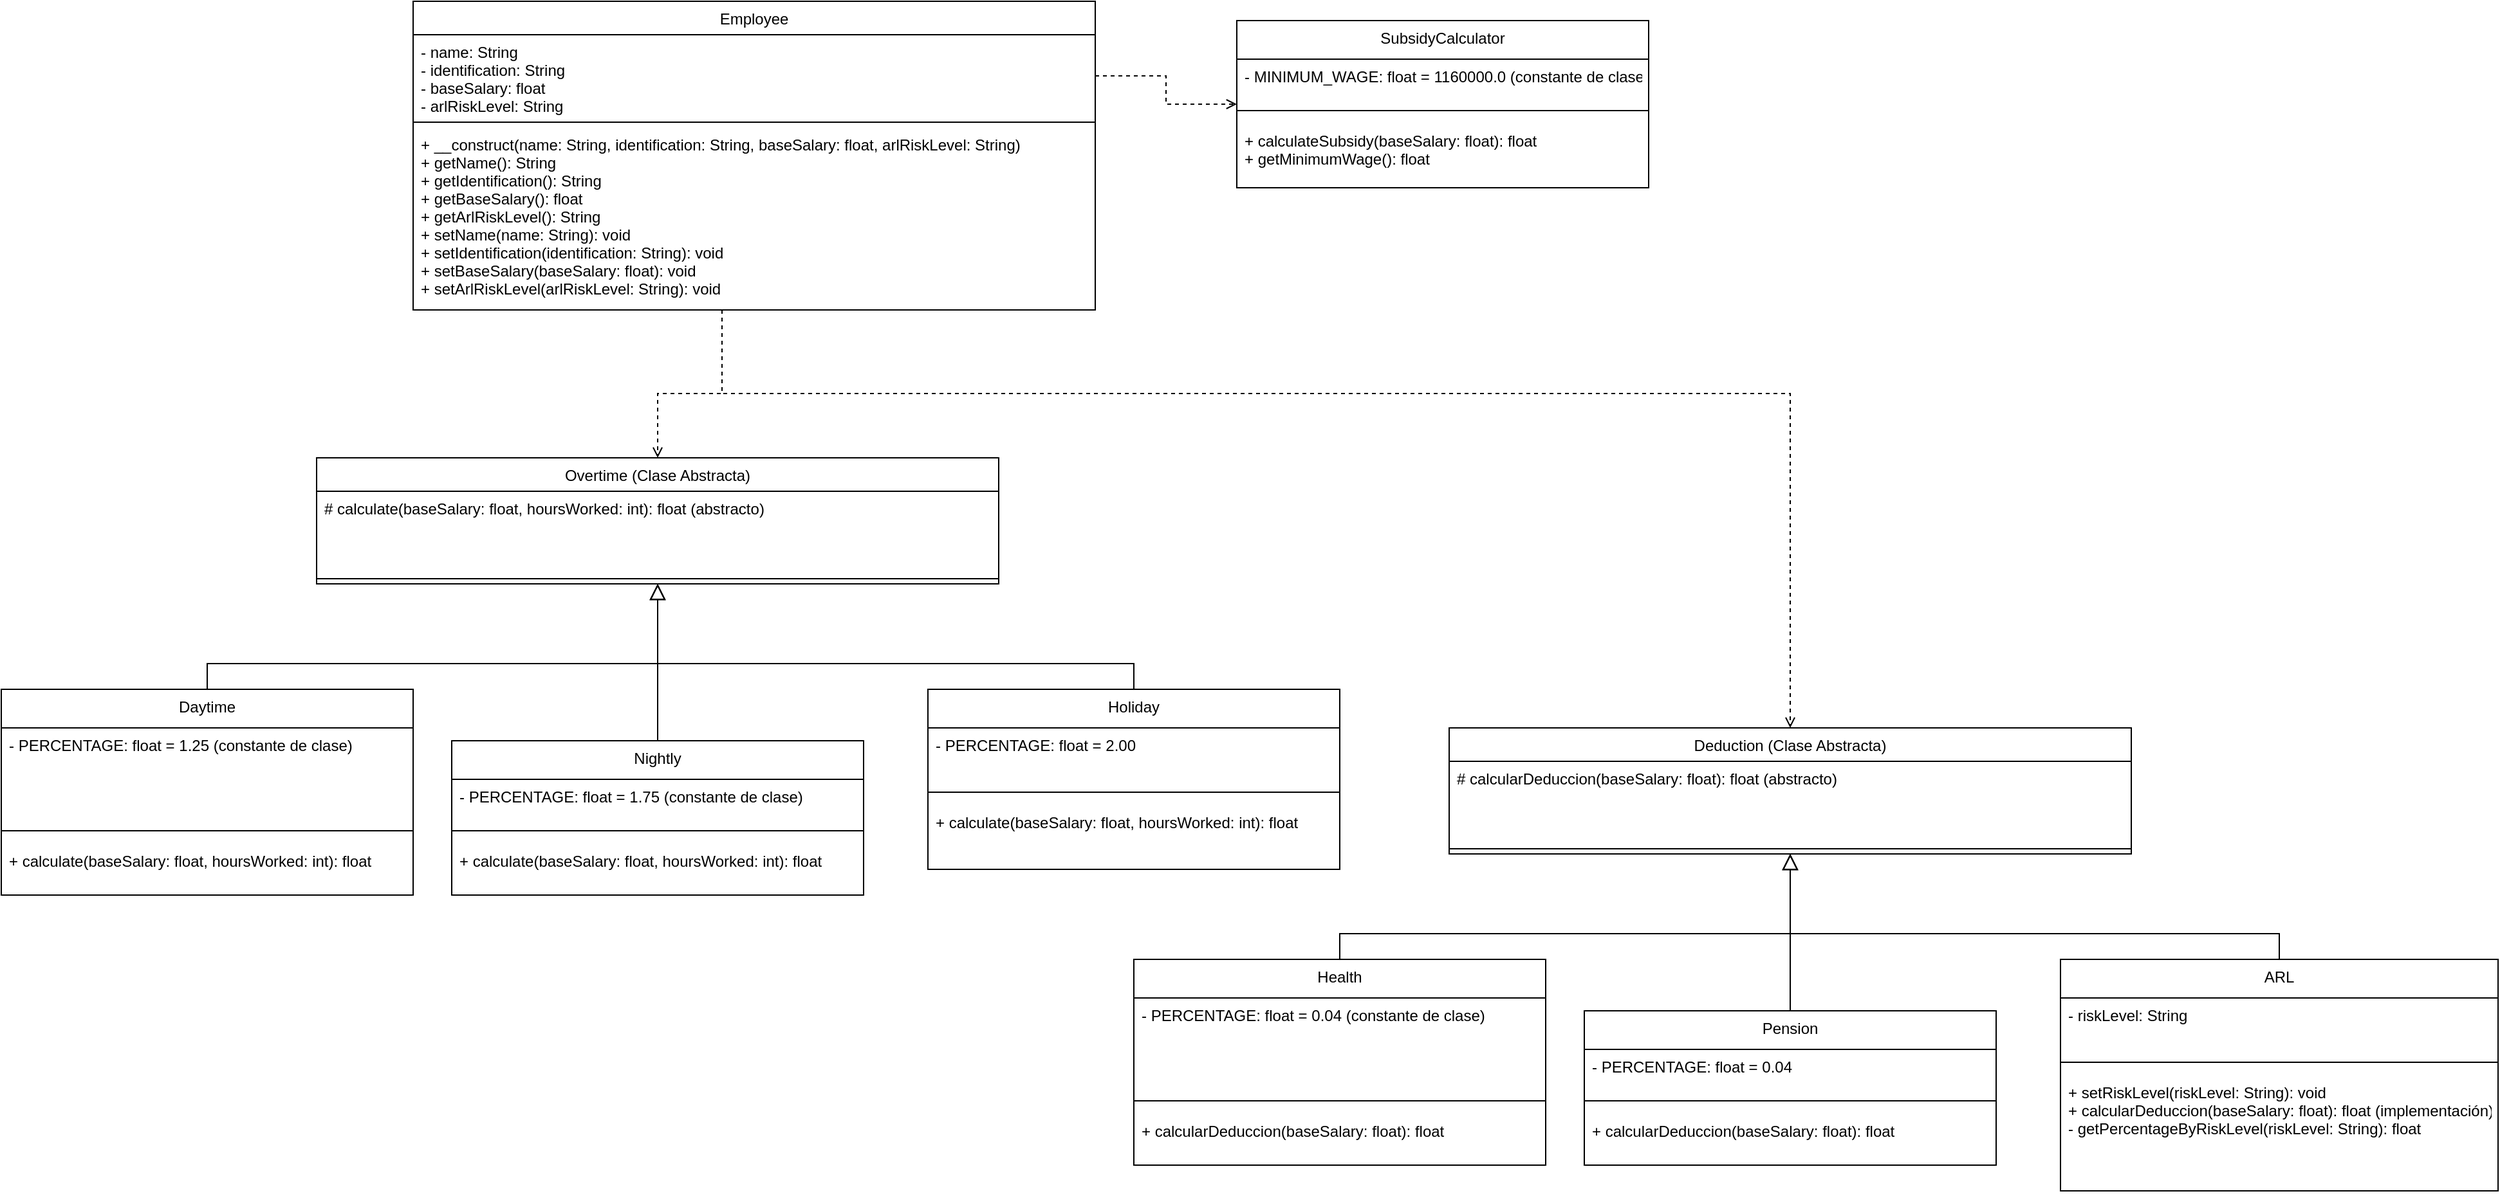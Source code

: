 <mxfile version="26.2.14" pages="4">
  <diagram id="TqUzYOPT0DgTNxy83haz" name="ejercicio1">
    <mxGraphModel dx="3042" dy="728" grid="1" gridSize="10" guides="1" tooltips="1" connect="1" arrows="1" fold="1" page="1" pageScale="1" pageWidth="850" pageHeight="1100" math="0" shadow="0">
      <root>
        <mxCell id="0" />
        <mxCell id="1" parent="0" />
        <mxCell id="mhSQX3G8i_J-J0XwUYul-5" value="Daytime" style="swimlane;fontStyle=0;align=center;verticalAlign=top;childLayout=stackLayout;horizontal=1;startSize=30;horizontalStack=0;resizeParent=1;resizeLast=0;collapsible=1;marginBottom=0;rounded=0;shadow=0;strokeWidth=1;" vertex="1" parent="1">
          <mxGeometry x="-1160" y="550" width="320" height="160" as="geometry">
            <mxRectangle x="130" y="380" width="160" height="26" as="alternateBounds" />
          </mxGeometry>
        </mxCell>
        <mxCell id="mhSQX3G8i_J-J0XwUYul-6" value="- PERCENTAGE: float = 1.25 (constante de clase)" style="text;align=left;verticalAlign=top;spacingLeft=4;spacingRight=4;overflow=hidden;rotatable=0;points=[[0,0.5],[1,0.5]];portConstraint=eastwest;" vertex="1" parent="mhSQX3G8i_J-J0XwUYul-5">
          <mxGeometry y="30" width="320" height="70" as="geometry" />
        </mxCell>
        <mxCell id="mhSQX3G8i_J-J0XwUYul-7" value="" style="line;html=1;strokeWidth=1;align=left;verticalAlign=middle;spacingTop=-1;spacingLeft=3;spacingRight=3;rotatable=0;labelPosition=right;points=[];portConstraint=eastwest;" vertex="1" parent="mhSQX3G8i_J-J0XwUYul-5">
          <mxGeometry y="100" width="320" height="20" as="geometry" />
        </mxCell>
        <mxCell id="mhSQX3G8i_J-J0XwUYul-27" value="+ calculate(baseSalary: float, hoursWorked: int): float" style="text;align=left;verticalAlign=top;spacingLeft=4;spacingRight=4;overflow=hidden;rotatable=0;points=[[0,0.5],[1,0.5]];portConstraint=eastwest;" vertex="1" parent="mhSQX3G8i_J-J0XwUYul-5">
          <mxGeometry y="120" width="320" height="40" as="geometry" />
        </mxCell>
        <mxCell id="mhSQX3G8i_J-J0XwUYul-8" value="" style="endArrow=block;endSize=10;endFill=0;shadow=0;strokeWidth=1;rounded=0;curved=0;edgeStyle=elbowEdgeStyle;elbow=vertical;entryX=0.5;entryY=1;entryDx=0;entryDy=0;exitX=0.5;exitY=0;exitDx=0;exitDy=0;" edge="1" parent="1" source="mhSQX3G8i_J-J0XwUYul-5" target="mhSQX3G8i_J-J0XwUYul-9">
          <mxGeometry width="160" relative="1" as="geometry">
            <mxPoint x="-830" y="373" as="sourcePoint" />
            <mxPoint x="-666.59" y="461.72" as="targetPoint" />
            <Array as="points">
              <mxPoint x="-850" y="530" />
            </Array>
          </mxGeometry>
        </mxCell>
        <mxCell id="IpYTtSWi0OU9tSxacS3b-1" value="Nightly" style="swimlane;fontStyle=0;align=center;verticalAlign=top;childLayout=stackLayout;horizontal=1;startSize=30;horizontalStack=0;resizeParent=1;resizeLast=0;collapsible=1;marginBottom=0;rounded=0;shadow=0;strokeWidth=1;" vertex="1" parent="1">
          <mxGeometry x="-810" y="590" width="320" height="120" as="geometry">
            <mxRectangle x="130" y="380" width="160" height="26" as="alternateBounds" />
          </mxGeometry>
        </mxCell>
        <mxCell id="IpYTtSWi0OU9tSxacS3b-2" value="- PERCENTAGE: float = 1.75 (constante de clase)" style="text;align=left;verticalAlign=top;spacingLeft=4;spacingRight=4;overflow=hidden;rotatable=0;points=[[0,0.5],[1,0.5]];portConstraint=eastwest;" vertex="1" parent="IpYTtSWi0OU9tSxacS3b-1">
          <mxGeometry y="30" width="320" height="30" as="geometry" />
        </mxCell>
        <mxCell id="IpYTtSWi0OU9tSxacS3b-3" value="" style="line;html=1;strokeWidth=1;align=left;verticalAlign=middle;spacingTop=-1;spacingLeft=3;spacingRight=3;rotatable=0;labelPosition=right;points=[];portConstraint=eastwest;" vertex="1" parent="IpYTtSWi0OU9tSxacS3b-1">
          <mxGeometry y="60" width="320" height="20" as="geometry" />
        </mxCell>
        <mxCell id="IpYTtSWi0OU9tSxacS3b-4" value="+ calculate(baseSalary: float, hoursWorked: int): float" style="text;align=left;verticalAlign=top;spacingLeft=4;spacingRight=4;overflow=hidden;rotatable=0;points=[[0,0.5],[1,0.5]];portConstraint=eastwest;" vertex="1" parent="IpYTtSWi0OU9tSxacS3b-1">
          <mxGeometry y="80" width="320" height="40" as="geometry" />
        </mxCell>
        <mxCell id="IpYTtSWi0OU9tSxacS3b-5" value="Holiday" style="swimlane;fontStyle=0;align=center;verticalAlign=top;childLayout=stackLayout;horizontal=1;startSize=30;horizontalStack=0;resizeParent=1;resizeLast=0;collapsible=1;marginBottom=0;rounded=0;shadow=0;strokeWidth=1;" vertex="1" parent="1">
          <mxGeometry x="-440" y="550" width="320" height="140" as="geometry">
            <mxRectangle x="130" y="380" width="160" height="26" as="alternateBounds" />
          </mxGeometry>
        </mxCell>
        <mxCell id="IpYTtSWi0OU9tSxacS3b-6" value="- PERCENTAGE: float = 2.00" style="text;align=left;verticalAlign=top;spacingLeft=4;spacingRight=4;overflow=hidden;rotatable=0;points=[[0,0.5],[1,0.5]];portConstraint=eastwest;" vertex="1" parent="IpYTtSWi0OU9tSxacS3b-5">
          <mxGeometry y="30" width="320" height="40" as="geometry" />
        </mxCell>
        <mxCell id="IpYTtSWi0OU9tSxacS3b-7" value="" style="line;html=1;strokeWidth=1;align=left;verticalAlign=middle;spacingTop=-1;spacingLeft=3;spacingRight=3;rotatable=0;labelPosition=right;points=[];portConstraint=eastwest;" vertex="1" parent="IpYTtSWi0OU9tSxacS3b-5">
          <mxGeometry y="70" width="320" height="20" as="geometry" />
        </mxCell>
        <mxCell id="IpYTtSWi0OU9tSxacS3b-8" value="+ calculate(baseSalary: float, hoursWorked: int): float" style="text;align=left;verticalAlign=top;spacingLeft=4;spacingRight=4;overflow=hidden;rotatable=0;points=[[0,0.5],[1,0.5]];portConstraint=eastwest;" vertex="1" parent="IpYTtSWi0OU9tSxacS3b-5">
          <mxGeometry y="90" width="320" height="50" as="geometry" />
        </mxCell>
        <mxCell id="mhSQX3G8i_J-J0XwUYul-9" value="Overtime (Clase Abstracta)" style="swimlane;fontStyle=0;align=center;verticalAlign=top;childLayout=stackLayout;horizontal=1;startSize=26;horizontalStack=0;resizeParent=1;resizeLast=0;collapsible=1;marginBottom=0;rounded=0;shadow=0;strokeWidth=1;" vertex="1" parent="1">
          <mxGeometry x="-915" y="370" width="530" height="98" as="geometry">
            <mxRectangle x="340" y="380" width="170" height="26" as="alternateBounds" />
          </mxGeometry>
        </mxCell>
        <mxCell id="mhSQX3G8i_J-J0XwUYul-10" value="# calculate(baseSalary: float, hoursWorked: int): float (abstracto)" style="text;align=left;verticalAlign=top;spacingLeft=4;spacingRight=4;overflow=hidden;rotatable=0;points=[[0,0.5],[1,0.5]];portConstraint=eastwest;" vertex="1" parent="mhSQX3G8i_J-J0XwUYul-9">
          <mxGeometry y="26" width="530" height="64" as="geometry" />
        </mxCell>
        <mxCell id="mhSQX3G8i_J-J0XwUYul-11" value="" style="line;html=1;strokeWidth=1;align=left;verticalAlign=middle;spacingTop=-1;spacingLeft=3;spacingRight=3;rotatable=0;labelPosition=right;points=[];portConstraint=eastwest;" vertex="1" parent="mhSQX3G8i_J-J0XwUYul-9">
          <mxGeometry y="90" width="530" height="8" as="geometry" />
        </mxCell>
        <mxCell id="IpYTtSWi0OU9tSxacS3b-16" value="Employee" style="swimlane;fontStyle=0;align=center;verticalAlign=top;childLayout=stackLayout;horizontal=1;startSize=26;horizontalStack=0;resizeParent=1;resizeLast=0;collapsible=1;marginBottom=0;rounded=0;shadow=0;strokeWidth=1;" vertex="1" parent="1">
          <mxGeometry x="-840" y="15" width="530" height="240" as="geometry">
            <mxRectangle x="340" y="380" width="170" height="26" as="alternateBounds" />
          </mxGeometry>
        </mxCell>
        <mxCell id="IpYTtSWi0OU9tSxacS3b-17" value="- name: String&#xa;- identification: String&#xa;- baseSalary: float&#xa;- arlRiskLevel: String" style="text;align=left;verticalAlign=top;spacingLeft=4;spacingRight=4;overflow=hidden;rotatable=0;points=[[0,0.5],[1,0.5]];portConstraint=eastwest;" vertex="1" parent="IpYTtSWi0OU9tSxacS3b-16">
          <mxGeometry y="26" width="530" height="64" as="geometry" />
        </mxCell>
        <mxCell id="IpYTtSWi0OU9tSxacS3b-18" value="" style="line;html=1;strokeWidth=1;align=left;verticalAlign=middle;spacingTop=-1;spacingLeft=3;spacingRight=3;rotatable=0;labelPosition=right;points=[];portConstraint=eastwest;" vertex="1" parent="IpYTtSWi0OU9tSxacS3b-16">
          <mxGeometry y="90" width="530" height="8" as="geometry" />
        </mxCell>
        <mxCell id="IpYTtSWi0OU9tSxacS3b-19" value="+ __construct(name: String, identification: String, baseSalary: float, arlRiskLevel: String)&#xa;+ getName(): String&#xa;+ getIdentification(): String&#xa;+ getBaseSalary(): float&#xa;+ getArlRiskLevel(): String&#xa;+ setName(name: String): void&#xa;+ setIdentification(identification: String): void&#xa;+ setBaseSalary(baseSalary: float): void&#xa;+ setArlRiskLevel(arlRiskLevel: String): void" style="text;align=left;verticalAlign=top;spacingLeft=4;spacingRight=4;overflow=hidden;rotatable=0;points=[[0,0.5],[1,0.5]];portConstraint=eastwest;" vertex="1" parent="IpYTtSWi0OU9tSxacS3b-16">
          <mxGeometry y="98" width="530" height="142" as="geometry" />
        </mxCell>
        <mxCell id="IpYTtSWi0OU9tSxacS3b-20" value="SubsidyCalculator" style="swimlane;fontStyle=0;align=center;verticalAlign=top;childLayout=stackLayout;horizontal=1;startSize=30;horizontalStack=0;resizeParent=1;resizeLast=0;collapsible=1;marginBottom=0;rounded=0;shadow=0;strokeWidth=1;" vertex="1" parent="1">
          <mxGeometry x="-200" y="30" width="320" height="130" as="geometry">
            <mxRectangle x="130" y="380" width="160" height="26" as="alternateBounds" />
          </mxGeometry>
        </mxCell>
        <mxCell id="IpYTtSWi0OU9tSxacS3b-21" value="- MINIMUM_WAGE: float = 1160000.0 (constante de clase)" style="text;align=left;verticalAlign=top;spacingLeft=4;spacingRight=4;overflow=hidden;rotatable=0;points=[[0,0.5],[1,0.5]];portConstraint=eastwest;" vertex="1" parent="IpYTtSWi0OU9tSxacS3b-20">
          <mxGeometry y="30" width="320" height="30" as="geometry" />
        </mxCell>
        <mxCell id="IpYTtSWi0OU9tSxacS3b-22" value="" style="line;html=1;strokeWidth=1;align=left;verticalAlign=middle;spacingTop=-1;spacingLeft=3;spacingRight=3;rotatable=0;labelPosition=right;points=[];portConstraint=eastwest;" vertex="1" parent="IpYTtSWi0OU9tSxacS3b-20">
          <mxGeometry y="60" width="320" height="20" as="geometry" />
        </mxCell>
        <mxCell id="IpYTtSWi0OU9tSxacS3b-23" value="+ calculateSubsidy(baseSalary: float): float&#xa;+ getMinimumWage(): float" style="text;align=left;verticalAlign=top;spacingLeft=4;spacingRight=4;overflow=hidden;rotatable=0;points=[[0,0.5],[1,0.5]];portConstraint=eastwest;" vertex="1" parent="IpYTtSWi0OU9tSxacS3b-20">
          <mxGeometry y="80" width="320" height="50" as="geometry" />
        </mxCell>
        <mxCell id="IpYTtSWi0OU9tSxacS3b-24" style="edgeStyle=orthogonalEdgeStyle;rounded=0;orthogonalLoop=1;jettySize=auto;html=1;entryX=0;entryY=0.5;entryDx=0;entryDy=0;dashed=1;endArrow=open;endFill=0;" edge="1" parent="1" source="IpYTtSWi0OU9tSxacS3b-17" target="IpYTtSWi0OU9tSxacS3b-20">
          <mxGeometry relative="1" as="geometry" />
        </mxCell>
        <mxCell id="IpYTtSWi0OU9tSxacS3b-26" value="" style="endArrow=block;endSize=10;endFill=0;shadow=0;strokeWidth=1;rounded=0;curved=0;edgeStyle=elbowEdgeStyle;elbow=vertical;entryX=0.5;entryY=1;entryDx=0;entryDy=0;exitX=0.5;exitY=0;exitDx=0;exitDy=0;" edge="1" parent="1" source="IpYTtSWi0OU9tSxacS3b-1" target="mhSQX3G8i_J-J0XwUYul-9">
          <mxGeometry width="160" relative="1" as="geometry">
            <mxPoint x="-990" y="560" as="sourcePoint" />
            <mxPoint x="-655" y="348" as="targetPoint" />
            <Array as="points">
              <mxPoint x="-660" y="530" />
            </Array>
          </mxGeometry>
        </mxCell>
        <mxCell id="IpYTtSWi0OU9tSxacS3b-27" value="" style="endArrow=block;endSize=10;endFill=0;shadow=0;strokeWidth=1;rounded=0;curved=0;edgeStyle=elbowEdgeStyle;elbow=vertical;entryX=0.5;entryY=1;entryDx=0;entryDy=0;exitX=0.5;exitY=0;exitDx=0;exitDy=0;" edge="1" parent="1" source="IpYTtSWi0OU9tSxacS3b-5" target="mhSQX3G8i_J-J0XwUYul-9">
          <mxGeometry width="160" relative="1" as="geometry">
            <mxPoint x="-980" y="570" as="sourcePoint" />
            <mxPoint x="-645" y="358" as="targetPoint" />
            <Array as="points">
              <mxPoint x="-660" y="530" />
            </Array>
          </mxGeometry>
        </mxCell>
        <mxCell id="IpYTtSWi0OU9tSxacS3b-28" style="edgeStyle=orthogonalEdgeStyle;rounded=0;orthogonalLoop=1;jettySize=auto;html=1;entryX=0.5;entryY=0;entryDx=0;entryDy=0;dashed=1;endArrow=open;endFill=0;" edge="1" parent="1" source="IpYTtSWi0OU9tSxacS3b-19" target="mhSQX3G8i_J-J0XwUYul-9">
          <mxGeometry relative="1" as="geometry">
            <Array as="points">
              <mxPoint x="-600" y="320" />
              <mxPoint x="-650" y="320" />
            </Array>
          </mxGeometry>
        </mxCell>
        <mxCell id="IpYTtSWi0OU9tSxacS3b-29" value="Health" style="swimlane;fontStyle=0;align=center;verticalAlign=top;childLayout=stackLayout;horizontal=1;startSize=30;horizontalStack=0;resizeParent=1;resizeLast=0;collapsible=1;marginBottom=0;rounded=0;shadow=0;strokeWidth=1;" vertex="1" parent="1">
          <mxGeometry x="-280" y="760" width="320" height="160" as="geometry">
            <mxRectangle x="130" y="380" width="160" height="26" as="alternateBounds" />
          </mxGeometry>
        </mxCell>
        <mxCell id="IpYTtSWi0OU9tSxacS3b-30" value="- PERCENTAGE: float = 0.04 (constante de clase)" style="text;align=left;verticalAlign=top;spacingLeft=4;spacingRight=4;overflow=hidden;rotatable=0;points=[[0,0.5],[1,0.5]];portConstraint=eastwest;" vertex="1" parent="IpYTtSWi0OU9tSxacS3b-29">
          <mxGeometry y="30" width="320" height="70" as="geometry" />
        </mxCell>
        <mxCell id="IpYTtSWi0OU9tSxacS3b-31" value="" style="line;html=1;strokeWidth=1;align=left;verticalAlign=middle;spacingTop=-1;spacingLeft=3;spacingRight=3;rotatable=0;labelPosition=right;points=[];portConstraint=eastwest;" vertex="1" parent="IpYTtSWi0OU9tSxacS3b-29">
          <mxGeometry y="100" width="320" height="20" as="geometry" />
        </mxCell>
        <mxCell id="IpYTtSWi0OU9tSxacS3b-32" value="+ calcularDeduccion(baseSalary: float): float" style="text;align=left;verticalAlign=top;spacingLeft=4;spacingRight=4;overflow=hidden;rotatable=0;points=[[0,0.5],[1,0.5]];portConstraint=eastwest;" vertex="1" parent="IpYTtSWi0OU9tSxacS3b-29">
          <mxGeometry y="120" width="320" height="40" as="geometry" />
        </mxCell>
        <mxCell id="IpYTtSWi0OU9tSxacS3b-33" value="" style="endArrow=block;endSize=10;endFill=0;shadow=0;strokeWidth=1;rounded=0;curved=0;edgeStyle=elbowEdgeStyle;elbow=vertical;entryX=0.5;entryY=1;entryDx=0;entryDy=0;exitX=0.5;exitY=0;exitDx=0;exitDy=0;" edge="1" parent="1" source="IpYTtSWi0OU9tSxacS3b-29" target="IpYTtSWi0OU9tSxacS3b-42">
          <mxGeometry width="160" relative="1" as="geometry">
            <mxPoint x="50" y="583" as="sourcePoint" />
            <mxPoint x="213.41" y="671.72" as="targetPoint" />
            <Array as="points">
              <mxPoint x="30" y="740" />
            </Array>
          </mxGeometry>
        </mxCell>
        <mxCell id="IpYTtSWi0OU9tSxacS3b-34" value="Pension" style="swimlane;fontStyle=0;align=center;verticalAlign=top;childLayout=stackLayout;horizontal=1;startSize=30;horizontalStack=0;resizeParent=1;resizeLast=0;collapsible=1;marginBottom=0;rounded=0;shadow=0;strokeWidth=1;" vertex="1" parent="1">
          <mxGeometry x="70" y="800" width="320" height="120" as="geometry">
            <mxRectangle x="130" y="380" width="160" height="26" as="alternateBounds" />
          </mxGeometry>
        </mxCell>
        <mxCell id="IpYTtSWi0OU9tSxacS3b-35" value="- PERCENTAGE: float = 0.04" style="text;align=left;verticalAlign=top;spacingLeft=4;spacingRight=4;overflow=hidden;rotatable=0;points=[[0,0.5],[1,0.5]];portConstraint=eastwest;" vertex="1" parent="IpYTtSWi0OU9tSxacS3b-34">
          <mxGeometry y="30" width="320" height="30" as="geometry" />
        </mxCell>
        <mxCell id="IpYTtSWi0OU9tSxacS3b-36" value="" style="line;html=1;strokeWidth=1;align=left;verticalAlign=middle;spacingTop=-1;spacingLeft=3;spacingRight=3;rotatable=0;labelPosition=right;points=[];portConstraint=eastwest;" vertex="1" parent="IpYTtSWi0OU9tSxacS3b-34">
          <mxGeometry y="60" width="320" height="20" as="geometry" />
        </mxCell>
        <mxCell id="IpYTtSWi0OU9tSxacS3b-37" value="+ calcularDeduccion(baseSalary: float): float" style="text;align=left;verticalAlign=top;spacingLeft=4;spacingRight=4;overflow=hidden;rotatable=0;points=[[0,0.5],[1,0.5]];portConstraint=eastwest;" vertex="1" parent="IpYTtSWi0OU9tSxacS3b-34">
          <mxGeometry y="80" width="320" height="40" as="geometry" />
        </mxCell>
        <mxCell id="IpYTtSWi0OU9tSxacS3b-38" value="ARL" style="swimlane;fontStyle=0;align=center;verticalAlign=top;childLayout=stackLayout;horizontal=1;startSize=30;horizontalStack=0;resizeParent=1;resizeLast=0;collapsible=1;marginBottom=0;rounded=0;shadow=0;strokeWidth=1;" vertex="1" parent="1">
          <mxGeometry x="440" y="760" width="340" height="180" as="geometry">
            <mxRectangle x="130" y="380" width="160" height="26" as="alternateBounds" />
          </mxGeometry>
        </mxCell>
        <mxCell id="IpYTtSWi0OU9tSxacS3b-39" value="- riskLevel: String" style="text;align=left;verticalAlign=top;spacingLeft=4;spacingRight=4;overflow=hidden;rotatable=0;points=[[0,0.5],[1,0.5]];portConstraint=eastwest;" vertex="1" parent="IpYTtSWi0OU9tSxacS3b-38">
          <mxGeometry y="30" width="340" height="40" as="geometry" />
        </mxCell>
        <mxCell id="IpYTtSWi0OU9tSxacS3b-40" value="" style="line;html=1;strokeWidth=1;align=left;verticalAlign=middle;spacingTop=-1;spacingLeft=3;spacingRight=3;rotatable=0;labelPosition=right;points=[];portConstraint=eastwest;" vertex="1" parent="IpYTtSWi0OU9tSxacS3b-38">
          <mxGeometry y="70" width="340" height="20" as="geometry" />
        </mxCell>
        <mxCell id="IpYTtSWi0OU9tSxacS3b-41" value="+ setRiskLevel(riskLevel: String): void&#xa;+ calcularDeduccion(baseSalary: float): float (implementación)&#xa;- getPercentageByRiskLevel(riskLevel: String): float" style="text;align=left;verticalAlign=top;spacingLeft=4;spacingRight=4;overflow=hidden;rotatable=0;points=[[0,0.5],[1,0.5]];portConstraint=eastwest;" vertex="1" parent="IpYTtSWi0OU9tSxacS3b-38">
          <mxGeometry y="90" width="340" height="90" as="geometry" />
        </mxCell>
        <mxCell id="IpYTtSWi0OU9tSxacS3b-42" value="Deduction (Clase Abstracta)" style="swimlane;fontStyle=0;align=center;verticalAlign=top;childLayout=stackLayout;horizontal=1;startSize=26;horizontalStack=0;resizeParent=1;resizeLast=0;collapsible=1;marginBottom=0;rounded=0;shadow=0;strokeWidth=1;" vertex="1" parent="1">
          <mxGeometry x="-35" y="580" width="530" height="98" as="geometry">
            <mxRectangle x="340" y="380" width="170" height="26" as="alternateBounds" />
          </mxGeometry>
        </mxCell>
        <mxCell id="IpYTtSWi0OU9tSxacS3b-43" value="# calcularDeduccion(baseSalary: float): float (abstracto)" style="text;align=left;verticalAlign=top;spacingLeft=4;spacingRight=4;overflow=hidden;rotatable=0;points=[[0,0.5],[1,0.5]];portConstraint=eastwest;" vertex="1" parent="IpYTtSWi0OU9tSxacS3b-42">
          <mxGeometry y="26" width="530" height="64" as="geometry" />
        </mxCell>
        <mxCell id="IpYTtSWi0OU9tSxacS3b-44" value="" style="line;html=1;strokeWidth=1;align=left;verticalAlign=middle;spacingTop=-1;spacingLeft=3;spacingRight=3;rotatable=0;labelPosition=right;points=[];portConstraint=eastwest;" vertex="1" parent="IpYTtSWi0OU9tSxacS3b-42">
          <mxGeometry y="90" width="530" height="8" as="geometry" />
        </mxCell>
        <mxCell id="IpYTtSWi0OU9tSxacS3b-45" value="" style="endArrow=block;endSize=10;endFill=0;shadow=0;strokeWidth=1;rounded=0;curved=0;edgeStyle=elbowEdgeStyle;elbow=vertical;entryX=0.5;entryY=1;entryDx=0;entryDy=0;exitX=0.5;exitY=0;exitDx=0;exitDy=0;" edge="1" parent="1" source="IpYTtSWi0OU9tSxacS3b-34" target="IpYTtSWi0OU9tSxacS3b-42">
          <mxGeometry width="160" relative="1" as="geometry">
            <mxPoint x="-110" y="770" as="sourcePoint" />
            <mxPoint x="225" y="558" as="targetPoint" />
            <Array as="points">
              <mxPoint x="220" y="740" />
            </Array>
          </mxGeometry>
        </mxCell>
        <mxCell id="IpYTtSWi0OU9tSxacS3b-46" value="" style="endArrow=block;endSize=10;endFill=0;shadow=0;strokeWidth=1;rounded=0;curved=0;edgeStyle=elbowEdgeStyle;elbow=vertical;entryX=0.5;entryY=1;entryDx=0;entryDy=0;exitX=0.5;exitY=0;exitDx=0;exitDy=0;" edge="1" parent="1" source="IpYTtSWi0OU9tSxacS3b-38" target="IpYTtSWi0OU9tSxacS3b-42">
          <mxGeometry width="160" relative="1" as="geometry">
            <mxPoint x="-100" y="780" as="sourcePoint" />
            <mxPoint x="235" y="568" as="targetPoint" />
            <Array as="points">
              <mxPoint x="220" y="740" />
            </Array>
          </mxGeometry>
        </mxCell>
        <mxCell id="IpYTtSWi0OU9tSxacS3b-47" style="edgeStyle=orthogonalEdgeStyle;rounded=0;orthogonalLoop=1;jettySize=auto;html=1;entryX=0.5;entryY=0;entryDx=0;entryDy=0;dashed=1;endArrow=open;endFill=0;" edge="1" parent="1" source="IpYTtSWi0OU9tSxacS3b-19" target="IpYTtSWi0OU9tSxacS3b-42">
          <mxGeometry relative="1" as="geometry">
            <Array as="points">
              <mxPoint x="-600" y="320" />
              <mxPoint x="230" y="320" />
            </Array>
          </mxGeometry>
        </mxCell>
      </root>
    </mxGraphModel>
  </diagram>
  <diagram id="C5RBs43oDa-KdzZeNtuy" name="ejercicio2">
    <mxGraphModel dx="1990" dy="1800" grid="1" gridSize="10" guides="1" tooltips="1" connect="1" arrows="1" fold="1" page="1" pageScale="1" pageWidth="827" pageHeight="1169" math="0" shadow="0">
      <root>
        <mxCell id="WIyWlLk6GJQsqaUBKTNV-0" />
        <mxCell id="WIyWlLk6GJQsqaUBKTNV-1" parent="WIyWlLk6GJQsqaUBKTNV-0" />
        <mxCell id="zkfFHV4jXpPFQw0GAbJ--0" value="User" style="swimlane;fontStyle=2;align=center;verticalAlign=top;childLayout=stackLayout;horizontal=1;startSize=26;horizontalStack=0;resizeParent=1;resizeLast=0;collapsible=1;marginBottom=0;rounded=0;shadow=0;strokeWidth=1;" parent="WIyWlLk6GJQsqaUBKTNV-1" vertex="1">
          <mxGeometry x="-100" y="-214" width="530" height="350" as="geometry">
            <mxRectangle x="230" y="140" width="160" height="26" as="alternateBounds" />
          </mxGeometry>
        </mxCell>
        <mxCell id="zkfFHV4jXpPFQw0GAbJ--3" value="- ID: string&#xa;- First name: string&#xa;- Last name: string&#xa;- Weight: float&#xa;- Height: float" style="text;align=left;verticalAlign=top;spacingLeft=4;spacingRight=4;overflow=hidden;rotatable=0;points=[[0,0.5],[1,0.5]];portConstraint=eastwest;rounded=0;shadow=0;html=0;" parent="zkfFHV4jXpPFQw0GAbJ--0" vertex="1">
          <mxGeometry y="26" width="530" height="136" as="geometry" />
        </mxCell>
        <mxCell id="zkfFHV4jXpPFQw0GAbJ--4" value="" style="line;html=1;strokeWidth=1;align=left;verticalAlign=middle;spacingTop=-1;spacingLeft=3;spacingRight=3;rotatable=0;labelPosition=right;points=[];portConstraint=eastwest;" parent="zkfFHV4jXpPFQw0GAbJ--0" vertex="1">
          <mxGeometry y="162" width="530" height="8" as="geometry" />
        </mxCell>
        <mxCell id="zkfFHV4jXpPFQw0GAbJ--5" value="+ __construct(id: string, firstName: string, lastName: string, weight: float, height: float)&#xa;+ selectPlan(plan: Plan): void&#xa;+ showServices(): array&#xa;+ calculateTotalCost(): float&#xa;+ getID(): string&#xa;+ getFirstName(): string&#xa;+ getLastName(): string&#xa;+ getWeight(): float&#xa;+ getHeight(): float" style="text;align=left;verticalAlign=top;spacingLeft=4;spacingRight=4;overflow=hidden;rotatable=0;points=[[0,0.5],[1,0.5]];portConstraint=eastwest;" parent="zkfFHV4jXpPFQw0GAbJ--0" vertex="1">
          <mxGeometry y="170" width="530" height="170" as="geometry" />
        </mxCell>
        <mxCell id="zkfFHV4jXpPFQw0GAbJ--6" value="Medium" style="swimlane;fontStyle=0;align=center;verticalAlign=top;childLayout=stackLayout;horizontal=1;startSize=30;horizontalStack=0;resizeParent=1;resizeLast=0;collapsible=1;marginBottom=0;rounded=0;shadow=0;strokeWidth=1;" parent="WIyWlLk6GJQsqaUBKTNV-1" vertex="1">
          <mxGeometry x="650" y="150" width="160" height="110" as="geometry">
            <mxRectangle x="130" y="380" width="160" height="26" as="alternateBounds" />
          </mxGeometry>
        </mxCell>
        <mxCell id="zkfFHV4jXpPFQw0GAbJ--7" value="+ __construct(price: float)&#xa;+ getServices(): array&#xa;+ calculateCost(): float" style="text;align=left;verticalAlign=top;spacingLeft=4;spacingRight=4;overflow=hidden;rotatable=0;points=[[0,0.5],[1,0.5]];portConstraint=eastwest;" parent="zkfFHV4jXpPFQw0GAbJ--6" vertex="1">
          <mxGeometry y="30" width="160" height="70" as="geometry" />
        </mxCell>
        <mxCell id="zkfFHV4jXpPFQw0GAbJ--9" value="" style="line;html=1;strokeWidth=1;align=left;verticalAlign=middle;spacingTop=-1;spacingLeft=3;spacingRight=3;rotatable=0;labelPosition=right;points=[];portConstraint=eastwest;" parent="zkfFHV4jXpPFQw0GAbJ--6" vertex="1">
          <mxGeometry y="100" width="160" height="8" as="geometry" />
        </mxCell>
        <mxCell id="zkfFHV4jXpPFQw0GAbJ--12" value="" style="endArrow=block;endSize=10;endFill=0;shadow=0;strokeWidth=1;rounded=0;curved=0;edgeStyle=elbowEdgeStyle;elbow=vertical;entryX=0.5;entryY=1;entryDx=0;entryDy=0;" parent="WIyWlLk6GJQsqaUBKTNV-1" source="zkfFHV4jXpPFQw0GAbJ--6" target="zkfFHV4jXpPFQw0GAbJ--17" edge="1">
          <mxGeometry width="160" relative="1" as="geometry">
            <mxPoint x="200" y="203" as="sourcePoint" />
            <mxPoint x="630" y="130" as="targetPoint" />
            <Array as="points">
              <mxPoint x="740" y="120" />
            </Array>
          </mxGeometry>
        </mxCell>
        <mxCell id="zkfFHV4jXpPFQw0GAbJ--13" value="Basic" style="swimlane;fontStyle=0;align=center;verticalAlign=top;childLayout=stackLayout;horizontal=1;startSize=26;horizontalStack=0;resizeParent=1;resizeLast=0;collapsible=1;marginBottom=0;rounded=0;shadow=0;strokeWidth=1;" parent="WIyWlLk6GJQsqaUBKTNV-1" vertex="1">
          <mxGeometry x="450" y="150" width="160" height="98" as="geometry">
            <mxRectangle x="340" y="380" width="170" height="26" as="alternateBounds" />
          </mxGeometry>
        </mxCell>
        <mxCell id="zkfFHV4jXpPFQw0GAbJ--14" value="+ __construct(price: float)&#xa;+ getServices(): array&#xa;+ calculateCost(): float" style="text;align=left;verticalAlign=top;spacingLeft=4;spacingRight=4;overflow=hidden;rotatable=0;points=[[0,0.5],[1,0.5]];portConstraint=eastwest;" parent="zkfFHV4jXpPFQw0GAbJ--13" vertex="1">
          <mxGeometry y="26" width="160" height="64" as="geometry" />
        </mxCell>
        <mxCell id="zkfFHV4jXpPFQw0GAbJ--15" value="" style="line;html=1;strokeWidth=1;align=left;verticalAlign=middle;spacingTop=-1;spacingLeft=3;spacingRight=3;rotatable=0;labelPosition=right;points=[];portConstraint=eastwest;" parent="zkfFHV4jXpPFQw0GAbJ--13" vertex="1">
          <mxGeometry y="90" width="160" height="8" as="geometry" />
        </mxCell>
        <mxCell id="zkfFHV4jXpPFQw0GAbJ--16" value="" style="endArrow=block;endSize=10;endFill=0;shadow=0;strokeWidth=1;rounded=0;curved=0;edgeStyle=elbowEdgeStyle;elbow=vertical;entryX=0.5;entryY=1;entryDx=0;entryDy=0;exitX=0.5;exitY=0;exitDx=0;exitDy=0;" parent="WIyWlLk6GJQsqaUBKTNV-1" source="zkfFHV4jXpPFQw0GAbJ--13" target="zkfFHV4jXpPFQw0GAbJ--17" edge="1">
          <mxGeometry width="160" relative="1" as="geometry">
            <mxPoint x="210" y="373" as="sourcePoint" />
            <mxPoint x="690" y="190" as="targetPoint" />
            <Array as="points">
              <mxPoint x="600" y="120" />
              <mxPoint x="520" y="280" />
              <mxPoint x="640" y="280" />
              <mxPoint x="560" y="280" />
            </Array>
          </mxGeometry>
        </mxCell>
        <mxCell id="zkfFHV4jXpPFQw0GAbJ--17" value="Plan (clase abstracta)" style="swimlane;fontStyle=0;align=center;verticalAlign=top;childLayout=stackLayout;horizontal=1;startSize=26;horizontalStack=0;resizeParent=1;resizeLast=0;collapsible=1;marginBottom=0;rounded=0;shadow=0;strokeWidth=1;" parent="WIyWlLk6GJQsqaUBKTNV-1" vertex="1">
          <mxGeometry x="580" y="-170" width="250" height="216" as="geometry">
            <mxRectangle x="550" y="140" width="160" height="26" as="alternateBounds" />
          </mxGeometry>
        </mxCell>
        <mxCell id="zkfFHV4jXpPFQw0GAbJ--18" value="- price: float&#xa;- name: string" style="text;align=left;verticalAlign=top;spacingLeft=4;spacingRight=4;overflow=hidden;rotatable=0;points=[[0,0.5],[1,0.5]];portConstraint=eastwest;" parent="zkfFHV4jXpPFQw0GAbJ--17" vertex="1">
          <mxGeometry y="26" width="250" height="54" as="geometry" />
        </mxCell>
        <mxCell id="zkfFHV4jXpPFQw0GAbJ--23" value="" style="line;html=1;strokeWidth=1;align=left;verticalAlign=middle;spacingTop=-1;spacingLeft=3;spacingRight=3;rotatable=0;labelPosition=right;points=[];portConstraint=eastwest;" parent="zkfFHV4jXpPFQw0GAbJ--17" vertex="1">
          <mxGeometry y="80" width="250" height="8" as="geometry" />
        </mxCell>
        <mxCell id="zkfFHV4jXpPFQw0GAbJ--24" value="+ __construct(name: string, price: float)&#xa;+ {abstract} getServices(): array&#xa;+ {abstract} calculateCost(): float&#xa;+ getPrice(): float&#xa;+ getName(): string" style="text;align=left;verticalAlign=top;spacingLeft=4;spacingRight=4;overflow=hidden;rotatable=0;points=[[0,0.5],[1,0.5]];portConstraint=eastwest;" parent="zkfFHV4jXpPFQw0GAbJ--17" vertex="1">
          <mxGeometry y="88" width="250" height="92" as="geometry" />
        </mxCell>
        <mxCell id="zkfFHV4jXpPFQw0GAbJ--26" value="" style="endArrow=open;shadow=0;strokeWidth=1;rounded=0;curved=0;endFill=1;edgeStyle=elbowEdgeStyle;elbow=vertical;" parent="WIyWlLk6GJQsqaUBKTNV-1" source="zkfFHV4jXpPFQw0GAbJ--0" target="zkfFHV4jXpPFQw0GAbJ--17" edge="1">
          <mxGeometry x="0.5" y="41" relative="1" as="geometry">
            <mxPoint x="380" y="192" as="sourcePoint" />
            <mxPoint x="540" y="192" as="targetPoint" />
            <mxPoint x="-40" y="32" as="offset" />
          </mxGeometry>
        </mxCell>
        <mxCell id="5QDm1WmEUTpA35azZmRo-0" value="" style="endArrow=block;endSize=10;endFill=0;shadow=0;strokeWidth=1;rounded=0;curved=0;edgeStyle=elbowEdgeStyle;elbow=vertical;entryX=0.5;entryY=1;entryDx=0;entryDy=0;exitX=0.5;exitY=0;exitDx=0;exitDy=0;" edge="1" parent="WIyWlLk6GJQsqaUBKTNV-1" source="5QDm1WmEUTpA35azZmRo-1" target="zkfFHV4jXpPFQw0GAbJ--17">
          <mxGeometry width="160" relative="1" as="geometry">
            <mxPoint x="900" y="140" as="sourcePoint" />
            <mxPoint x="670" y="56" as="targetPoint" />
            <Array as="points">
              <mxPoint x="710" y="120" />
            </Array>
          </mxGeometry>
        </mxCell>
        <mxCell id="5QDm1WmEUTpA35azZmRo-1" value="Premium" style="swimlane;fontStyle=0;align=center;verticalAlign=top;childLayout=stackLayout;horizontal=1;startSize=26;horizontalStack=0;resizeParent=1;resizeLast=0;collapsible=1;marginBottom=0;rounded=0;shadow=0;strokeWidth=1;" vertex="1" parent="WIyWlLk6GJQsqaUBKTNV-1">
          <mxGeometry x="840" y="150" width="160" height="118" as="geometry">
            <mxRectangle x="130" y="380" width="160" height="26" as="alternateBounds" />
          </mxGeometry>
        </mxCell>
        <mxCell id="5QDm1WmEUTpA35azZmRo-2" value="+ __construct(price: float)&#xa;+ getServices(): array&#xa;+ calculateCost(): float" style="text;align=left;verticalAlign=top;spacingLeft=4;spacingRight=4;overflow=hidden;rotatable=0;points=[[0,0.5],[1,0.5]];portConstraint=eastwest;" vertex="1" parent="5QDm1WmEUTpA35azZmRo-1">
          <mxGeometry y="26" width="160" height="84" as="geometry" />
        </mxCell>
        <mxCell id="5QDm1WmEUTpA35azZmRo-4" value="" style="line;html=1;strokeWidth=1;align=left;verticalAlign=middle;spacingTop=-1;spacingLeft=3;spacingRight=3;rotatable=0;labelPosition=right;points=[];portConstraint=eastwest;" vertex="1" parent="5QDm1WmEUTpA35azZmRo-1">
          <mxGeometry y="110" width="160" height="8" as="geometry" />
        </mxCell>
      </root>
    </mxGraphModel>
  </diagram>
  <diagram id="9xl94-sMJzezU2rjE7Tl" name="ejercicio3">
    <mxGraphModel dx="872" dy="1573" grid="1" gridSize="10" guides="1" tooltips="1" connect="1" arrows="1" fold="1" page="1" pageScale="1" pageWidth="850" pageHeight="1100" math="0" shadow="0">
      <root>
        <mxCell id="0" />
        <mxCell id="1" parent="0" />
        <mxCell id="-o2l_S2It7SBRAjNZ_7B-1" value="Second" style="swimlane;fontStyle=0;align=center;verticalAlign=top;childLayout=stackLayout;horizontal=1;startSize=30;horizontalStack=0;resizeParent=1;resizeLast=0;collapsible=1;marginBottom=0;rounded=0;shadow=0;strokeWidth=1;" vertex="1" parent="1">
          <mxGeometry x="270" y="150" width="320" height="190" as="geometry">
            <mxRectangle x="130" y="380" width="160" height="26" as="alternateBounds" />
          </mxGeometry>
        </mxCell>
        <mxCell id="-o2l_S2It7SBRAjNZ_7B-2" value="- force: float &#xa;- mass: float &#xa;- acceleration: float &#xa;- calculate: float" style="text;align=left;verticalAlign=top;spacingLeft=4;spacingRight=4;overflow=hidden;rotatable=0;points=[[0,0.5],[1,0.5]];portConstraint=eastwest;" vertex="1" parent="-o2l_S2It7SBRAjNZ_7B-1">
          <mxGeometry y="30" width="320" height="70" as="geometry" />
        </mxCell>
        <mxCell id="-o2l_S2It7SBRAjNZ_7B-3" value="" style="line;html=1;strokeWidth=1;align=left;verticalAlign=middle;spacingTop=-1;spacingLeft=3;spacingRight=3;rotatable=0;labelPosition=right;points=[];portConstraint=eastwest;" vertex="1" parent="-o2l_S2It7SBRAjNZ_7B-1">
          <mxGeometry y="100" width="320" height="8" as="geometry" />
        </mxCell>
        <mxCell id="-o2l_S2It7SBRAjNZ_7B-21" value="+ __construct(force: float, mass: float, acceleration: float) &#xa;+ getForce(): float &#xa;+ getMass(): float &#xa;+ getAcceleration(): float &#xa;+ calculateLaw(): float" style="text;align=left;verticalAlign=top;spacingLeft=4;spacingRight=4;overflow=hidden;rotatable=0;points=[[0,0.5],[1,0.5]];portConstraint=eastwest;" vertex="1" parent="-o2l_S2It7SBRAjNZ_7B-1">
          <mxGeometry y="108" width="320" height="70" as="geometry" />
        </mxCell>
        <mxCell id="-o2l_S2It7SBRAjNZ_7B-4" value="" style="endArrow=block;endSize=10;endFill=0;shadow=0;strokeWidth=1;rounded=0;curved=0;edgeStyle=elbowEdgeStyle;elbow=vertical;entryX=0.5;entryY=1;entryDx=0;entryDy=0;" edge="1" parent="1" source="-o2l_S2It7SBRAjNZ_7B-1" target="-o2l_S2It7SBRAjNZ_7B-9">
          <mxGeometry width="160" relative="1" as="geometry">
            <mxPoint x="-180" y="203" as="sourcePoint" />
            <mxPoint x="250" y="130" as="targetPoint" />
            <Array as="points">
              <mxPoint x="360" y="120" />
            </Array>
          </mxGeometry>
        </mxCell>
        <mxCell id="-o2l_S2It7SBRAjNZ_7B-5" value="First" style="swimlane;fontStyle=0;align=center;verticalAlign=top;childLayout=stackLayout;horizontal=1;startSize=26;horizontalStack=0;resizeParent=1;resizeLast=0;collapsible=1;marginBottom=0;rounded=0;shadow=0;strokeWidth=1;" vertex="1" parent="1">
          <mxGeometry x="70" y="150" width="160" height="150" as="geometry">
            <mxRectangle x="340" y="380" width="170" height="26" as="alternateBounds" />
          </mxGeometry>
        </mxCell>
        <mxCell id="-o2l_S2It7SBRAjNZ_7B-6" value="- force: float &#xa;- calculate: float " style="text;align=left;verticalAlign=top;spacingLeft=4;spacingRight=4;overflow=hidden;rotatable=0;points=[[0,0.5],[1,0.5]];portConstraint=eastwest;" vertex="1" parent="-o2l_S2It7SBRAjNZ_7B-5">
          <mxGeometry y="26" width="160" height="44" as="geometry" />
        </mxCell>
        <mxCell id="-o2l_S2It7SBRAjNZ_7B-7" value="" style="line;html=1;strokeWidth=1;align=left;verticalAlign=middle;spacingTop=-1;spacingLeft=3;spacingRight=3;rotatable=0;labelPosition=right;points=[];portConstraint=eastwest;" vertex="1" parent="-o2l_S2It7SBRAjNZ_7B-5">
          <mxGeometry y="70" width="160" height="8" as="geometry" />
        </mxCell>
        <mxCell id="-o2l_S2It7SBRAjNZ_7B-20" value="+ __construct(force: float) &#xa;+ getForce(): float &#xa;+ calculateLaw(): float" style="text;align=left;verticalAlign=top;spacingLeft=4;spacingRight=4;overflow=hidden;rotatable=0;points=[[0,0.5],[1,0.5]];portConstraint=eastwest;" vertex="1" parent="-o2l_S2It7SBRAjNZ_7B-5">
          <mxGeometry y="78" width="160" height="44" as="geometry" />
        </mxCell>
        <mxCell id="-o2l_S2It7SBRAjNZ_7B-8" value="" style="endArrow=block;endSize=10;endFill=0;shadow=0;strokeWidth=1;rounded=0;curved=0;edgeStyle=elbowEdgeStyle;elbow=vertical;entryX=0.5;entryY=1;entryDx=0;entryDy=0;exitX=0.5;exitY=0;exitDx=0;exitDy=0;" edge="1" parent="1" source="-o2l_S2It7SBRAjNZ_7B-5" target="-o2l_S2It7SBRAjNZ_7B-9">
          <mxGeometry width="160" relative="1" as="geometry">
            <mxPoint x="-170" y="373" as="sourcePoint" />
            <mxPoint x="310" y="190" as="targetPoint" />
            <Array as="points">
              <mxPoint x="220" y="120" />
              <mxPoint x="140" y="280" />
              <mxPoint x="260" y="280" />
              <mxPoint x="180" y="280" />
            </Array>
          </mxGeometry>
        </mxCell>
        <mxCell id="-o2l_S2It7SBRAjNZ_7B-9" value="Laws (clase abstracta)" style="swimlane;fontStyle=0;align=center;verticalAlign=top;childLayout=stackLayout;horizontal=1;startSize=26;horizontalStack=0;resizeParent=1;resizeLast=0;collapsible=1;marginBottom=0;rounded=0;shadow=0;strokeWidth=1;" vertex="1" parent="1">
          <mxGeometry x="320" y="-180" width="250" height="216" as="geometry">
            <mxRectangle x="550" y="140" width="160" height="26" as="alternateBounds" />
          </mxGeometry>
        </mxCell>
        <mxCell id="-o2l_S2It7SBRAjNZ_7B-10" value="- name: string&#xa;- explanation: string" style="text;align=left;verticalAlign=top;spacingLeft=4;spacingRight=4;overflow=hidden;rotatable=0;points=[[0,0.5],[1,0.5]];portConstraint=eastwest;" vertex="1" parent="-o2l_S2It7SBRAjNZ_7B-9">
          <mxGeometry y="26" width="250" height="54" as="geometry" />
        </mxCell>
        <mxCell id="-o2l_S2It7SBRAjNZ_7B-11" value="" style="line;html=1;strokeWidth=1;align=left;verticalAlign=middle;spacingTop=-1;spacingLeft=3;spacingRight=3;rotatable=0;labelPosition=right;points=[];portConstraint=eastwest;" vertex="1" parent="-o2l_S2It7SBRAjNZ_7B-9">
          <mxGeometry y="80" width="250" height="8" as="geometry" />
        </mxCell>
        <mxCell id="-o2l_S2It7SBRAjNZ_7B-12" value="+ __construct(name: string) &#xa;+ getName(): string &#xa;+ getExplanation(): string &#xa;+ &lt;&lt;abstract&gt;&gt; calculateLaw(): float" style="text;align=left;verticalAlign=top;spacingLeft=4;spacingRight=4;overflow=hidden;rotatable=0;points=[[0,0.5],[1,0.5]];portConstraint=eastwest;" vertex="1" parent="-o2l_S2It7SBRAjNZ_7B-9">
          <mxGeometry y="88" width="250" height="92" as="geometry" />
        </mxCell>
        <mxCell id="-o2l_S2It7SBRAjNZ_7B-15" value="" style="endArrow=block;endSize=10;endFill=0;shadow=0;strokeWidth=1;rounded=0;curved=0;edgeStyle=elbowEdgeStyle;elbow=vertical;entryX=0.5;entryY=1;entryDx=0;entryDy=0;exitX=0.5;exitY=0;exitDx=0;exitDy=0;" edge="1" parent="1" source="-o2l_S2It7SBRAjNZ_7B-16" target="-o2l_S2It7SBRAjNZ_7B-9">
          <mxGeometry width="160" relative="1" as="geometry">
            <mxPoint x="520" y="140" as="sourcePoint" />
            <mxPoint x="290" y="56" as="targetPoint" />
            <Array as="points">
              <mxPoint x="330" y="120" />
            </Array>
          </mxGeometry>
        </mxCell>
        <mxCell id="-o2l_S2It7SBRAjNZ_7B-16" value="Third" style="swimlane;fontStyle=0;align=center;verticalAlign=top;childLayout=stackLayout;horizontal=1;startSize=26;horizontalStack=0;resizeParent=1;resizeLast=0;collapsible=1;marginBottom=0;rounded=0;shadow=0;strokeWidth=1;" vertex="1" parent="1">
          <mxGeometry x="620" y="150" width="160" height="160" as="geometry">
            <mxRectangle x="130" y="380" width="160" height="26" as="alternateBounds" />
          </mxGeometry>
        </mxCell>
        <mxCell id="-o2l_S2It7SBRAjNZ_7B-17" value="- action: float &#xa;- reaction: float &#xa;- calculate: float" style="text;align=left;verticalAlign=top;spacingLeft=4;spacingRight=4;overflow=hidden;rotatable=0;points=[[0,0.5],[1,0.5]];portConstraint=eastwest;" vertex="1" parent="-o2l_S2It7SBRAjNZ_7B-16">
          <mxGeometry y="26" width="160" height="54" as="geometry" />
        </mxCell>
        <mxCell id="-o2l_S2It7SBRAjNZ_7B-18" value="" style="line;html=1;strokeWidth=1;align=left;verticalAlign=middle;spacingTop=-1;spacingLeft=3;spacingRight=3;rotatable=0;labelPosition=right;points=[];portConstraint=eastwest;" vertex="1" parent="-o2l_S2It7SBRAjNZ_7B-16">
          <mxGeometry y="80" width="160" height="8" as="geometry" />
        </mxCell>
        <mxCell id="-o2l_S2It7SBRAjNZ_7B-22" value="+ __construct(action: float) &#xa;+ getAction(): float &#xa;+ getReaction(): float &#xa;+ calculateLaw(): float" style="text;align=left;verticalAlign=top;spacingLeft=4;spacingRight=4;overflow=hidden;rotatable=0;points=[[0,0.5],[1,0.5]];portConstraint=eastwest;" vertex="1" parent="-o2l_S2It7SBRAjNZ_7B-16">
          <mxGeometry y="88" width="160" height="62" as="geometry" />
        </mxCell>
      </root>
    </mxGraphModel>
  </diagram>
  <diagram id="iBMS-GmZqCfssnd7RnZJ" name="ejercicio4">
    <mxGraphModel dx="1768" dy="1598" grid="1" gridSize="10" guides="1" tooltips="1" connect="1" arrows="1" fold="1" page="1" pageScale="1" pageWidth="850" pageHeight="1100" math="0" shadow="0">
      <root>
        <mxCell id="0" />
        <mxCell id="1" parent="0" />
        <mxCell id="xrnLyUlSmtEVCCWR_ZEa-1" value="Student" style="swimlane;fontStyle=2;align=center;verticalAlign=top;childLayout=stackLayout;horizontal=1;startSize=26;horizontalStack=0;resizeParent=1;resizeLast=0;collapsible=1;marginBottom=0;rounded=0;shadow=0;strokeWidth=1;" vertex="1" parent="1">
          <mxGeometry x="-410" y="-260" width="870" height="344" as="geometry">
            <mxRectangle x="230" y="140" width="160" height="26" as="alternateBounds" />
          </mxGeometry>
        </mxCell>
        <mxCell id="xrnLyUlSmtEVCCWR_ZEa-2" value="-identification: string&#xa;    -firstName: string&#xa;    -lastName: string&#xa;    -residenceAddress: string&#xa;    +contactPhone: string&#xa;    -rhFactor: string&#xa;    -selectedLicense: ?License" style="text;align=left;verticalAlign=top;spacingLeft=4;spacingRight=4;overflow=hidden;rotatable=0;points=[[0,0.5],[1,0.5]];portConstraint=eastwest;rounded=0;shadow=0;html=0;" vertex="1" parent="xrnLyUlSmtEVCCWR_ZEa-1">
          <mxGeometry y="26" width="870" height="136" as="geometry" />
        </mxCell>
        <mxCell id="xrnLyUlSmtEVCCWR_ZEa-3" value="" style="line;html=1;strokeWidth=1;align=left;verticalAlign=middle;spacingTop=-1;spacingLeft=3;spacingRight=3;rotatable=0;labelPosition=right;points=[];portConstraint=eastwest;" vertex="1" parent="xrnLyUlSmtEVCCWR_ZEa-1">
          <mxGeometry y="162" width="870" height="8" as="geometry" />
        </mxCell>
        <mxCell id="xrnLyUlSmtEVCCWR_ZEa-4" value="+__construct(identification: string, firstName: string, lastName: string, residenceAddress: string, contactPhone: string, rhFactor: string, selectedLicense: ?License)&#xa;    +getIdentification(): string&#xa;    +getFirstName(): string&#xa;    +getLastName(): string&#xa;    +getResidenceAddress(): string&#xa;    +getRhFactor(): string&#xa;    +getSelectedLicense(): ?License&#xa;    +setSelectedLicense(selectedLicense: ?License): void&#xa;    +calculatePaymentValue(): float" style="text;align=left;verticalAlign=top;spacingLeft=4;spacingRight=4;overflow=hidden;rotatable=0;points=[[0,0.5],[1,0.5]];portConstraint=eastwest;" vertex="1" parent="xrnLyUlSmtEVCCWR_ZEa-1">
          <mxGeometry y="170" width="870" height="170" as="geometry" />
        </mxCell>
        <mxCell id="xrnLyUlSmtEVCCWR_ZEa-5" value="PrivateVehicleLicense" style="swimlane;fontStyle=0;align=center;verticalAlign=top;childLayout=stackLayout;horizontal=1;startSize=30;horizontalStack=0;resizeParent=1;resizeLast=0;collapsible=1;marginBottom=0;rounded=0;shadow=0;strokeWidth=1;" vertex="1" parent="1">
          <mxGeometry x="650" y="150" width="160" height="110" as="geometry">
            <mxRectangle x="130" y="380" width="160" height="26" as="alternateBounds" />
          </mxGeometry>
        </mxCell>
        <mxCell id="xrnLyUlSmtEVCCWR_ZEa-6" value="+__construct()&#xa;    +calculateTotalCost(): float" style="text;align=left;verticalAlign=top;spacingLeft=4;spacingRight=4;overflow=hidden;rotatable=0;points=[[0,0.5],[1,0.5]];portConstraint=eastwest;" vertex="1" parent="xrnLyUlSmtEVCCWR_ZEa-5">
          <mxGeometry y="30" width="160" height="70" as="geometry" />
        </mxCell>
        <mxCell id="xrnLyUlSmtEVCCWR_ZEa-7" value="" style="line;html=1;strokeWidth=1;align=left;verticalAlign=middle;spacingTop=-1;spacingLeft=3;spacingRight=3;rotatable=0;labelPosition=right;points=[];portConstraint=eastwest;" vertex="1" parent="xrnLyUlSmtEVCCWR_ZEa-5">
          <mxGeometry y="100" width="160" height="8" as="geometry" />
        </mxCell>
        <mxCell id="xrnLyUlSmtEVCCWR_ZEa-8" value="" style="endArrow=block;endSize=10;endFill=0;shadow=0;strokeWidth=1;rounded=0;curved=0;edgeStyle=elbowEdgeStyle;elbow=vertical;entryX=0.5;entryY=1;entryDx=0;entryDy=0;" edge="1" parent="1" source="xrnLyUlSmtEVCCWR_ZEa-5" target="xrnLyUlSmtEVCCWR_ZEa-13">
          <mxGeometry width="160" relative="1" as="geometry">
            <mxPoint x="200" y="203" as="sourcePoint" />
            <mxPoint x="630" y="130" as="targetPoint" />
            <Array as="points">
              <mxPoint x="740" y="120" />
            </Array>
          </mxGeometry>
        </mxCell>
        <mxCell id="xrnLyUlSmtEVCCWR_ZEa-9" value="MotorcycleLicense" style="swimlane;fontStyle=0;align=center;verticalAlign=top;childLayout=stackLayout;horizontal=1;startSize=26;horizontalStack=0;resizeParent=1;resizeLast=0;collapsible=1;marginBottom=0;rounded=0;shadow=0;strokeWidth=1;" vertex="1" parent="1">
          <mxGeometry x="450" y="150" width="160" height="98" as="geometry">
            <mxRectangle x="340" y="380" width="170" height="26" as="alternateBounds" />
          </mxGeometry>
        </mxCell>
        <mxCell id="xrnLyUlSmtEVCCWR_ZEa-10" value="+__construct()&#xa;    +calculateTotalCost(): float" style="text;align=left;verticalAlign=top;spacingLeft=4;spacingRight=4;overflow=hidden;rotatable=0;points=[[0,0.5],[1,0.5]];portConstraint=eastwest;" vertex="1" parent="xrnLyUlSmtEVCCWR_ZEa-9">
          <mxGeometry y="26" width="160" height="64" as="geometry" />
        </mxCell>
        <mxCell id="xrnLyUlSmtEVCCWR_ZEa-11" value="" style="line;html=1;strokeWidth=1;align=left;verticalAlign=middle;spacingTop=-1;spacingLeft=3;spacingRight=3;rotatable=0;labelPosition=right;points=[];portConstraint=eastwest;" vertex="1" parent="xrnLyUlSmtEVCCWR_ZEa-9">
          <mxGeometry y="90" width="160" height="8" as="geometry" />
        </mxCell>
        <mxCell id="xrnLyUlSmtEVCCWR_ZEa-12" value="" style="endArrow=block;endSize=10;endFill=0;shadow=0;strokeWidth=1;rounded=0;curved=0;edgeStyle=elbowEdgeStyle;elbow=vertical;entryX=0.5;entryY=1;entryDx=0;entryDy=0;exitX=0.5;exitY=0;exitDx=0;exitDy=0;" edge="1" parent="1" source="xrnLyUlSmtEVCCWR_ZEa-9" target="xrnLyUlSmtEVCCWR_ZEa-13">
          <mxGeometry width="160" relative="1" as="geometry">
            <mxPoint x="210" y="373" as="sourcePoint" />
            <mxPoint x="690" y="190" as="targetPoint" />
            <Array as="points">
              <mxPoint x="600" y="120" />
              <mxPoint x="520" y="280" />
              <mxPoint x="640" y="280" />
              <mxPoint x="560" y="280" />
            </Array>
          </mxGeometry>
        </mxCell>
        <mxCell id="xrnLyUlSmtEVCCWR_ZEa-13" value="License (clase abstracta)" style="swimlane;fontStyle=0;align=center;verticalAlign=top;childLayout=stackLayout;horizontal=1;startSize=26;horizontalStack=0;resizeParent=1;resizeLast=0;collapsible=1;marginBottom=0;rounded=0;shadow=0;strokeWidth=1;" vertex="1" parent="1">
          <mxGeometry x="580" y="-170" width="250" height="216" as="geometry">
            <mxRectangle x="550" y="140" width="160" height="26" as="alternateBounds" />
          </mxGeometry>
        </mxCell>
        <mxCell id="xrnLyUlSmtEVCCWR_ZEa-14" value="-type: string &#xa;-cost: float &#xa;-duration: int" style="text;align=left;verticalAlign=top;spacingLeft=4;spacingRight=4;overflow=hidden;rotatable=0;points=[[0,0.5],[1,0.5]];portConstraint=eastwest;" vertex="1" parent="xrnLyUlSmtEVCCWR_ZEa-13">
          <mxGeometry y="26" width="250" height="54" as="geometry" />
        </mxCell>
        <mxCell id="xrnLyUlSmtEVCCWR_ZEa-15" value="" style="line;html=1;strokeWidth=1;align=left;verticalAlign=middle;spacingTop=-1;spacingLeft=3;spacingRight=3;rotatable=0;labelPosition=right;points=[];portConstraint=eastwest;" vertex="1" parent="xrnLyUlSmtEVCCWR_ZEa-13">
          <mxGeometry y="80" width="250" height="8" as="geometry" />
        </mxCell>
        <mxCell id="xrnLyUlSmtEVCCWR_ZEa-16" value="+__construct(type: string, cost: float, duration: int)&#xa;    +getType(): string&#xa;    +getCost(): float&#xa;    +getDuration(): int&#xa;    +calculateTotalCost(): float &lt;&lt;abstract&gt;&gt;" style="text;align=left;verticalAlign=top;spacingLeft=4;spacingRight=4;overflow=hidden;rotatable=0;points=[[0,0.5],[1,0.5]];portConstraint=eastwest;" vertex="1" parent="xrnLyUlSmtEVCCWR_ZEa-13">
          <mxGeometry y="88" width="250" height="92" as="geometry" />
        </mxCell>
        <mxCell id="xrnLyUlSmtEVCCWR_ZEa-17" value="" style="endArrow=open;shadow=0;strokeWidth=1;rounded=0;curved=0;endFill=1;edgeStyle=elbowEdgeStyle;elbow=vertical;" edge="1" parent="1" source="xrnLyUlSmtEVCCWR_ZEa-1" target="xrnLyUlSmtEVCCWR_ZEa-13">
          <mxGeometry x="0.5" y="41" relative="1" as="geometry">
            <mxPoint x="380" y="192" as="sourcePoint" />
            <mxPoint x="540" y="192" as="targetPoint" />
            <mxPoint x="-40" y="32" as="offset" />
          </mxGeometry>
        </mxCell>
        <mxCell id="xrnLyUlSmtEVCCWR_ZEa-18" value="0..1" style="resizable=0;align=left;verticalAlign=bottom;labelBackgroundColor=none;fontSize=12;" connectable="0" vertex="1" parent="xrnLyUlSmtEVCCWR_ZEa-17">
          <mxGeometry x="-1" relative="1" as="geometry">
            <mxPoint y="4" as="offset" />
          </mxGeometry>
        </mxCell>
        <mxCell id="xrnLyUlSmtEVCCWR_ZEa-19" value="1" style="resizable=0;align=right;verticalAlign=bottom;labelBackgroundColor=none;fontSize=12;" connectable="0" vertex="1" parent="xrnLyUlSmtEVCCWR_ZEa-17">
          <mxGeometry x="1" relative="1" as="geometry">
            <mxPoint x="-7" y="4" as="offset" />
          </mxGeometry>
        </mxCell>
        <mxCell id="xrnLyUlSmtEVCCWR_ZEa-21" value="" style="endArrow=block;endSize=10;endFill=0;shadow=0;strokeWidth=1;rounded=0;curved=0;edgeStyle=elbowEdgeStyle;elbow=vertical;entryX=0.5;entryY=1;entryDx=0;entryDy=0;exitX=0.5;exitY=0;exitDx=0;exitDy=0;" edge="1" parent="1" source="xrnLyUlSmtEVCCWR_ZEa-22" target="xrnLyUlSmtEVCCWR_ZEa-13">
          <mxGeometry width="160" relative="1" as="geometry">
            <mxPoint x="900" y="140" as="sourcePoint" />
            <mxPoint x="670" y="56" as="targetPoint" />
            <Array as="points">
              <mxPoint x="710" y="120" />
            </Array>
          </mxGeometry>
        </mxCell>
        <mxCell id="xrnLyUlSmtEVCCWR_ZEa-22" value="PublicServiceVehicleLicense" style="swimlane;fontStyle=0;align=center;verticalAlign=top;childLayout=stackLayout;horizontal=1;startSize=26;horizontalStack=0;resizeParent=1;resizeLast=0;collapsible=1;marginBottom=0;rounded=0;shadow=0;strokeWidth=1;" vertex="1" parent="1">
          <mxGeometry x="840" y="150" width="160" height="118" as="geometry">
            <mxRectangle x="130" y="380" width="160" height="26" as="alternateBounds" />
          </mxGeometry>
        </mxCell>
        <mxCell id="xrnLyUlSmtEVCCWR_ZEa-23" value="+__construct()&#xa;    +calculateTotalCost(): float" style="text;align=left;verticalAlign=top;spacingLeft=4;spacingRight=4;overflow=hidden;rotatable=0;points=[[0,0.5],[1,0.5]];portConstraint=eastwest;" vertex="1" parent="xrnLyUlSmtEVCCWR_ZEa-22">
          <mxGeometry y="26" width="160" height="84" as="geometry" />
        </mxCell>
        <mxCell id="xrnLyUlSmtEVCCWR_ZEa-24" value="" style="line;html=1;strokeWidth=1;align=left;verticalAlign=middle;spacingTop=-1;spacingLeft=3;spacingRight=3;rotatable=0;labelPosition=right;points=[];portConstraint=eastwest;" vertex="1" parent="xrnLyUlSmtEVCCWR_ZEa-22">
          <mxGeometry y="110" width="160" height="8" as="geometry" />
        </mxCell>
      </root>
    </mxGraphModel>
  </diagram>
</mxfile>
